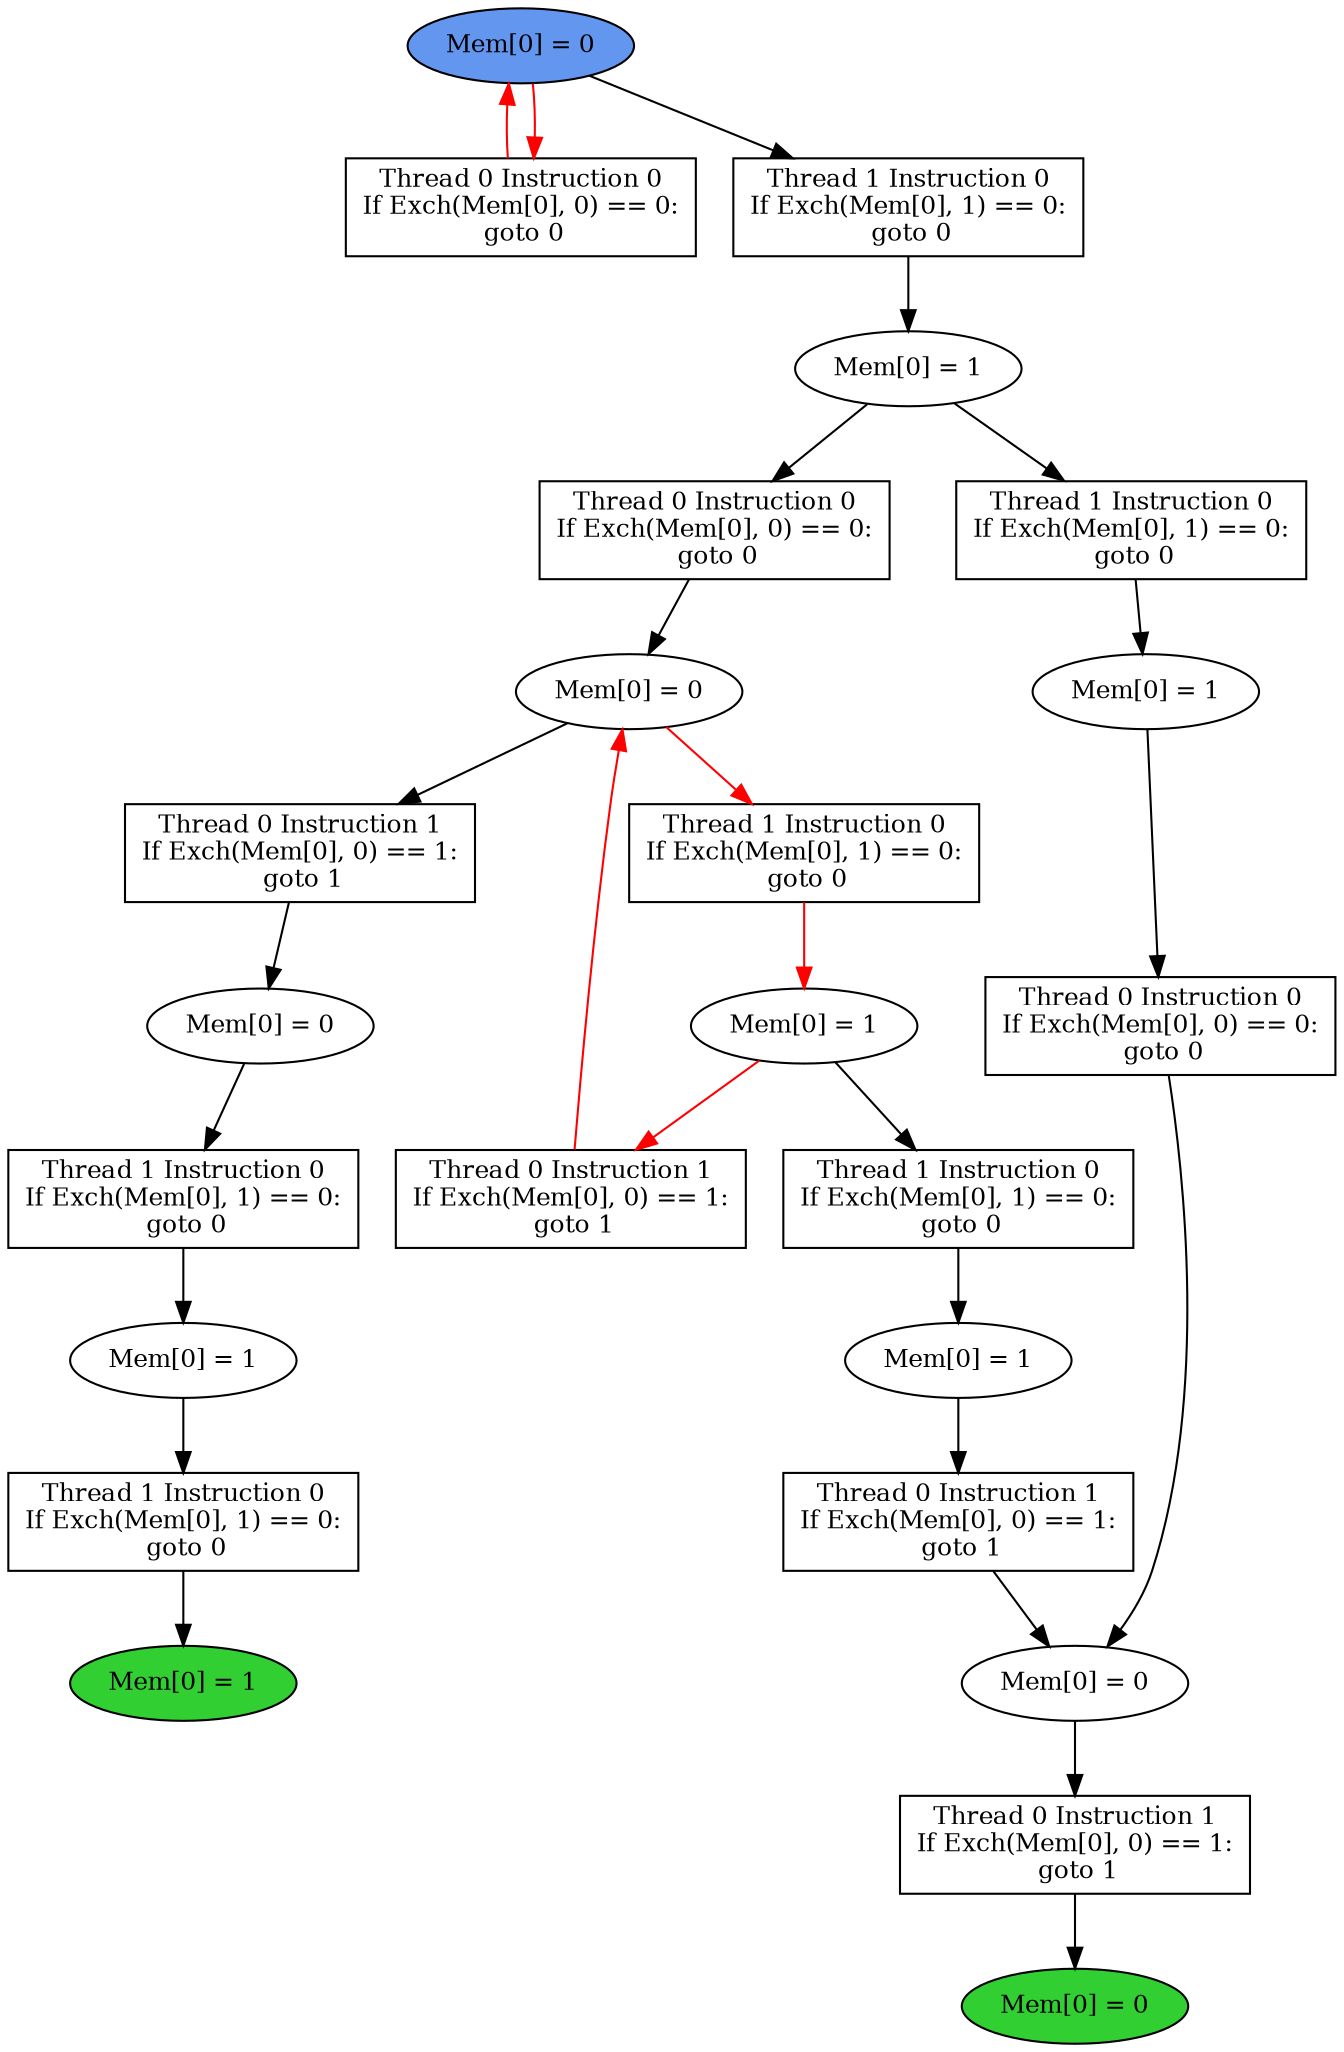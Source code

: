 digraph "graph" {
graph [fontsize=12]
node [fontsize=12]
edge [fontsize=12]
rankdir=TB;
"N15" -> "N14" [uuid = "<A0, END0>", color = "#000000", fontcolor = "#ffffff", style = "solid", label = "", dir = "forward", weight = "1"]
"N20" -> "N16" [uuid = "<A1, S7>", color = "#000000", fontcolor = "#ffffff", style = "solid", label = "", dir = "forward", weight = "1"]
"N17" -> "N16" [uuid = "<A2, S7>", color = "#000000", fontcolor = "#ffffff", style = "solid", label = "", dir = "forward", weight = "1"]
"N31" -> "N30" [uuid = "<A3, S5>", color = "#000000", fontcolor = "#ffffff", style = "solid", label = "", dir = "forward", weight = "1"]
"N34" -> "N26" [uuid = "<A4, START$0>", color = "#ff0000", fontcolor = "#ffffff", style = "solid", label = "", dir = "back", weight = "1"]
"N13" -> "N12" [uuid = "<A5, S6>", color = "#000000", fontcolor = "#ffffff", style = "solid", label = "", dir = "forward", weight = "1"]
"N30" -> "N27" [uuid = "<A6, S5>", color = "#ff0000", fontcolor = "#ffffff", style = "solid", label = "", dir = "back", weight = "1"]
"N9" -> "N8" [uuid = "<A7, END1>", color = "#000000", fontcolor = "#ffffff", style = "solid", label = "", dir = "forward", weight = "1"]
"N22" -> "N21" [uuid = "<A8, S4>", color = "#000000", fontcolor = "#ffffff", style = "solid", label = "", dir = "forward", weight = "1"]
"N11" -> "N10" [uuid = "<A9, S3>", color = "#000000", fontcolor = "#ffffff", style = "solid", label = "", dir = "forward", weight = "1"]
"N19" -> "N18" [uuid = "<A10, S2>", color = "#000000", fontcolor = "#ffffff", style = "solid", label = "", dir = "forward", weight = "1"]
"N33" -> "N32" [uuid = "<A11, S1>", color = "#000000", fontcolor = "#ffffff", style = "solid", label = "", dir = "forward", weight = "1"]
"N29" -> "N28" [uuid = "<A12, S0>", color = "#ff0000", fontcolor = "#ffffff", style = "solid", label = "", dir = "forward", weight = "1"]
"N16" -> "N15" [uuid = "<A0, S7>", color = "#000000", fontcolor = "#ffffff", style = "solid", label = "", dir = "forward", weight = "1"]
"N21" -> "N20" [uuid = "<A1, S4>", color = "#000000", fontcolor = "#ffffff", style = "solid", label = "", dir = "forward", weight = "1"]
"N18" -> "N17" [uuid = "<A2, S2>", color = "#000000", fontcolor = "#ffffff", style = "solid", label = "", dir = "forward", weight = "1"]
"N32" -> "N31" [uuid = "<A3, S1>", color = "#000000", fontcolor = "#ffffff", style = "solid", label = "", dir = "forward", weight = "1"]
"N34" -> "N26" [uuid = "<A4, START$0>", color = "#ff0000", fontcolor = "#ffffff", style = "solid", label = "", dir = "forward", weight = "1"]
"N30" -> "N13" [uuid = "<A5, S5>", color = "#000000", fontcolor = "#ffffff", style = "solid", label = "", dir = "forward", weight = "1"]
"N28" -> "N27" [uuid = "<A6, S0>", color = "#ff0000", fontcolor = "#ffffff", style = "solid", label = "", dir = "forward", weight = "1"]
"N10" -> "N9" [uuid = "<A7, S3>", color = "#000000", fontcolor = "#ffffff", style = "solid", label = "", dir = "forward", weight = "1"]
"N28" -> "N22" [uuid = "<A8, S0>", color = "#000000", fontcolor = "#ffffff", style = "solid", label = "", dir = "forward", weight = "1"]
"N12" -> "N11" [uuid = "<A9, S6>", color = "#000000", fontcolor = "#ffffff", style = "solid", label = "", dir = "forward", weight = "1"]
"N32" -> "N19" [uuid = "<A10, S1>", color = "#000000", fontcolor = "#ffffff", style = "solid", label = "", dir = "forward", weight = "1"]
"N34" -> "N33" [uuid = "<A11, START$0>", color = "#000000", fontcolor = "#ffffff", style = "solid", label = "", dir = "forward", weight = "1"]
"N30" -> "N29" [uuid = "<A12, S5>", color = "#ff0000", fontcolor = "#ffffff", style = "solid", label = "", dir = "forward", weight = "1"]
"N8" [uuid="END1", label="Mem[0] = 1", fillcolor = "#31cf31", fontcolor = "#000000", shape = "ellipse", style = "filled, solid"]
"N9" [uuid="A7", label="Thread 1 Instruction 0
If Exch(Mem[0], 1) == 0:
 goto 0", fillcolor = "#ffffff", fontcolor = "#000000", shape = "box", style = "filled, solid"]
"N10" [uuid="S3", label="Mem[0] = 1", fillcolor = "#ffffff", fontcolor = "#000000", shape = "ellipse", style = "filled, solid"]
"N11" [uuid="A9", label="Thread 1 Instruction 0
If Exch(Mem[0], 1) == 0:
 goto 0", fillcolor = "#ffffff", fontcolor = "#000000", shape = "box", style = "filled, solid"]
"N12" [uuid="S6", label="Mem[0] = 0", fillcolor = "#ffffff", fontcolor = "#000000", shape = "ellipse", style = "filled, solid"]
"N13" [uuid="A5", label="Thread 0 Instruction 1
If Exch(Mem[0], 0) == 1:
 goto 1", fillcolor = "#ffffff", fontcolor = "#000000", shape = "box", style = "filled, solid"]
"N14" [uuid="END0", label="Mem[0] = 0", fillcolor = "#31cf31", fontcolor = "#000000", shape = "ellipse", style = "filled, solid"]
"N15" [uuid="A0", label="Thread 0 Instruction 1
If Exch(Mem[0], 0) == 1:
 goto 1", fillcolor = "#ffffff", fontcolor = "#000000", shape = "box", style = "filled, solid"]
"N16" [uuid="S7", label="Mem[0] = 0", fillcolor = "#ffffff", fontcolor = "#000000", shape = "ellipse", style = "filled, solid"]
"N17" [uuid="A2", label="Thread 0 Instruction 0
If Exch(Mem[0], 0) == 0:
 goto 0", fillcolor = "#ffffff", fontcolor = "#000000", shape = "box", style = "filled, solid"]
"N18" [uuid="S2", label="Mem[0] = 1", fillcolor = "#ffffff", fontcolor = "#000000", shape = "ellipse", style = "filled, solid"]
"N19" [uuid="A10", label="Thread 1 Instruction 0
If Exch(Mem[0], 1) == 0:
 goto 0", fillcolor = "#ffffff", fontcolor = "#000000", shape = "box", style = "filled, solid"]
"N20" [uuid="A1", label="Thread 0 Instruction 1
If Exch(Mem[0], 0) == 1:
 goto 1", fillcolor = "#ffffff", fontcolor = "#000000", shape = "box", style = "filled, solid"]
"N21" [uuid="S4", label="Mem[0] = 1", fillcolor = "#ffffff", fontcolor = "#000000", shape = "ellipse", style = "filled, solid"]
"N22" [uuid="A8", label="Thread 1 Instruction 0
If Exch(Mem[0], 1) == 0:
 goto 0", fillcolor = "#ffffff", fontcolor = "#000000", shape = "box", style = "filled, solid"]
"N26" [uuid="A4", label="Thread 0 Instruction 0
If Exch(Mem[0], 0) == 0:
 goto 0", fillcolor = "#ffffff", fontcolor = "#000000", shape = "box", style = "filled, solid"]
"N27" [uuid="A6", label="Thread 0 Instruction 1
If Exch(Mem[0], 0) == 1:
 goto 1", fillcolor = "#ffffff", fontcolor = "#000000", shape = "box", style = "filled, solid"]
"N28" [uuid="S0", label="Mem[0] = 1", fillcolor = "#ffffff", fontcolor = "#000000", shape = "ellipse", style = "filled, solid"]
"N29" [uuid="A12", label="Thread 1 Instruction 0
If Exch(Mem[0], 1) == 0:
 goto 0", fillcolor = "#ffffff", fontcolor = "#000000", shape = "box", style = "filled, solid"]
"N30" [uuid="S5", label="Mem[0] = 0", fillcolor = "#ffffff", fontcolor = "#000000", shape = "ellipse", style = "filled, solid"]
"N31" [uuid="A3", label="Thread 0 Instruction 0
If Exch(Mem[0], 0) == 0:
 goto 0", fillcolor = "#ffffff", fontcolor = "#000000", shape = "box", style = "filled, solid"]
"N32" [uuid="S1", label="Mem[0] = 1", fillcolor = "#ffffff", fontcolor = "#000000", shape = "ellipse", style = "filled, solid"]
"N33" [uuid="A11", label="Thread 1 Instruction 0
If Exch(Mem[0], 1) == 0:
 goto 0", fillcolor = "#ffffff", fontcolor = "#000000", shape = "box", style = "filled, solid"]
"N34" [uuid="START$0", label="Mem[0] = 0", fillcolor = "#6396ef", fontcolor = "#000000", shape = "ellipse", style = "filled, solid"]
}